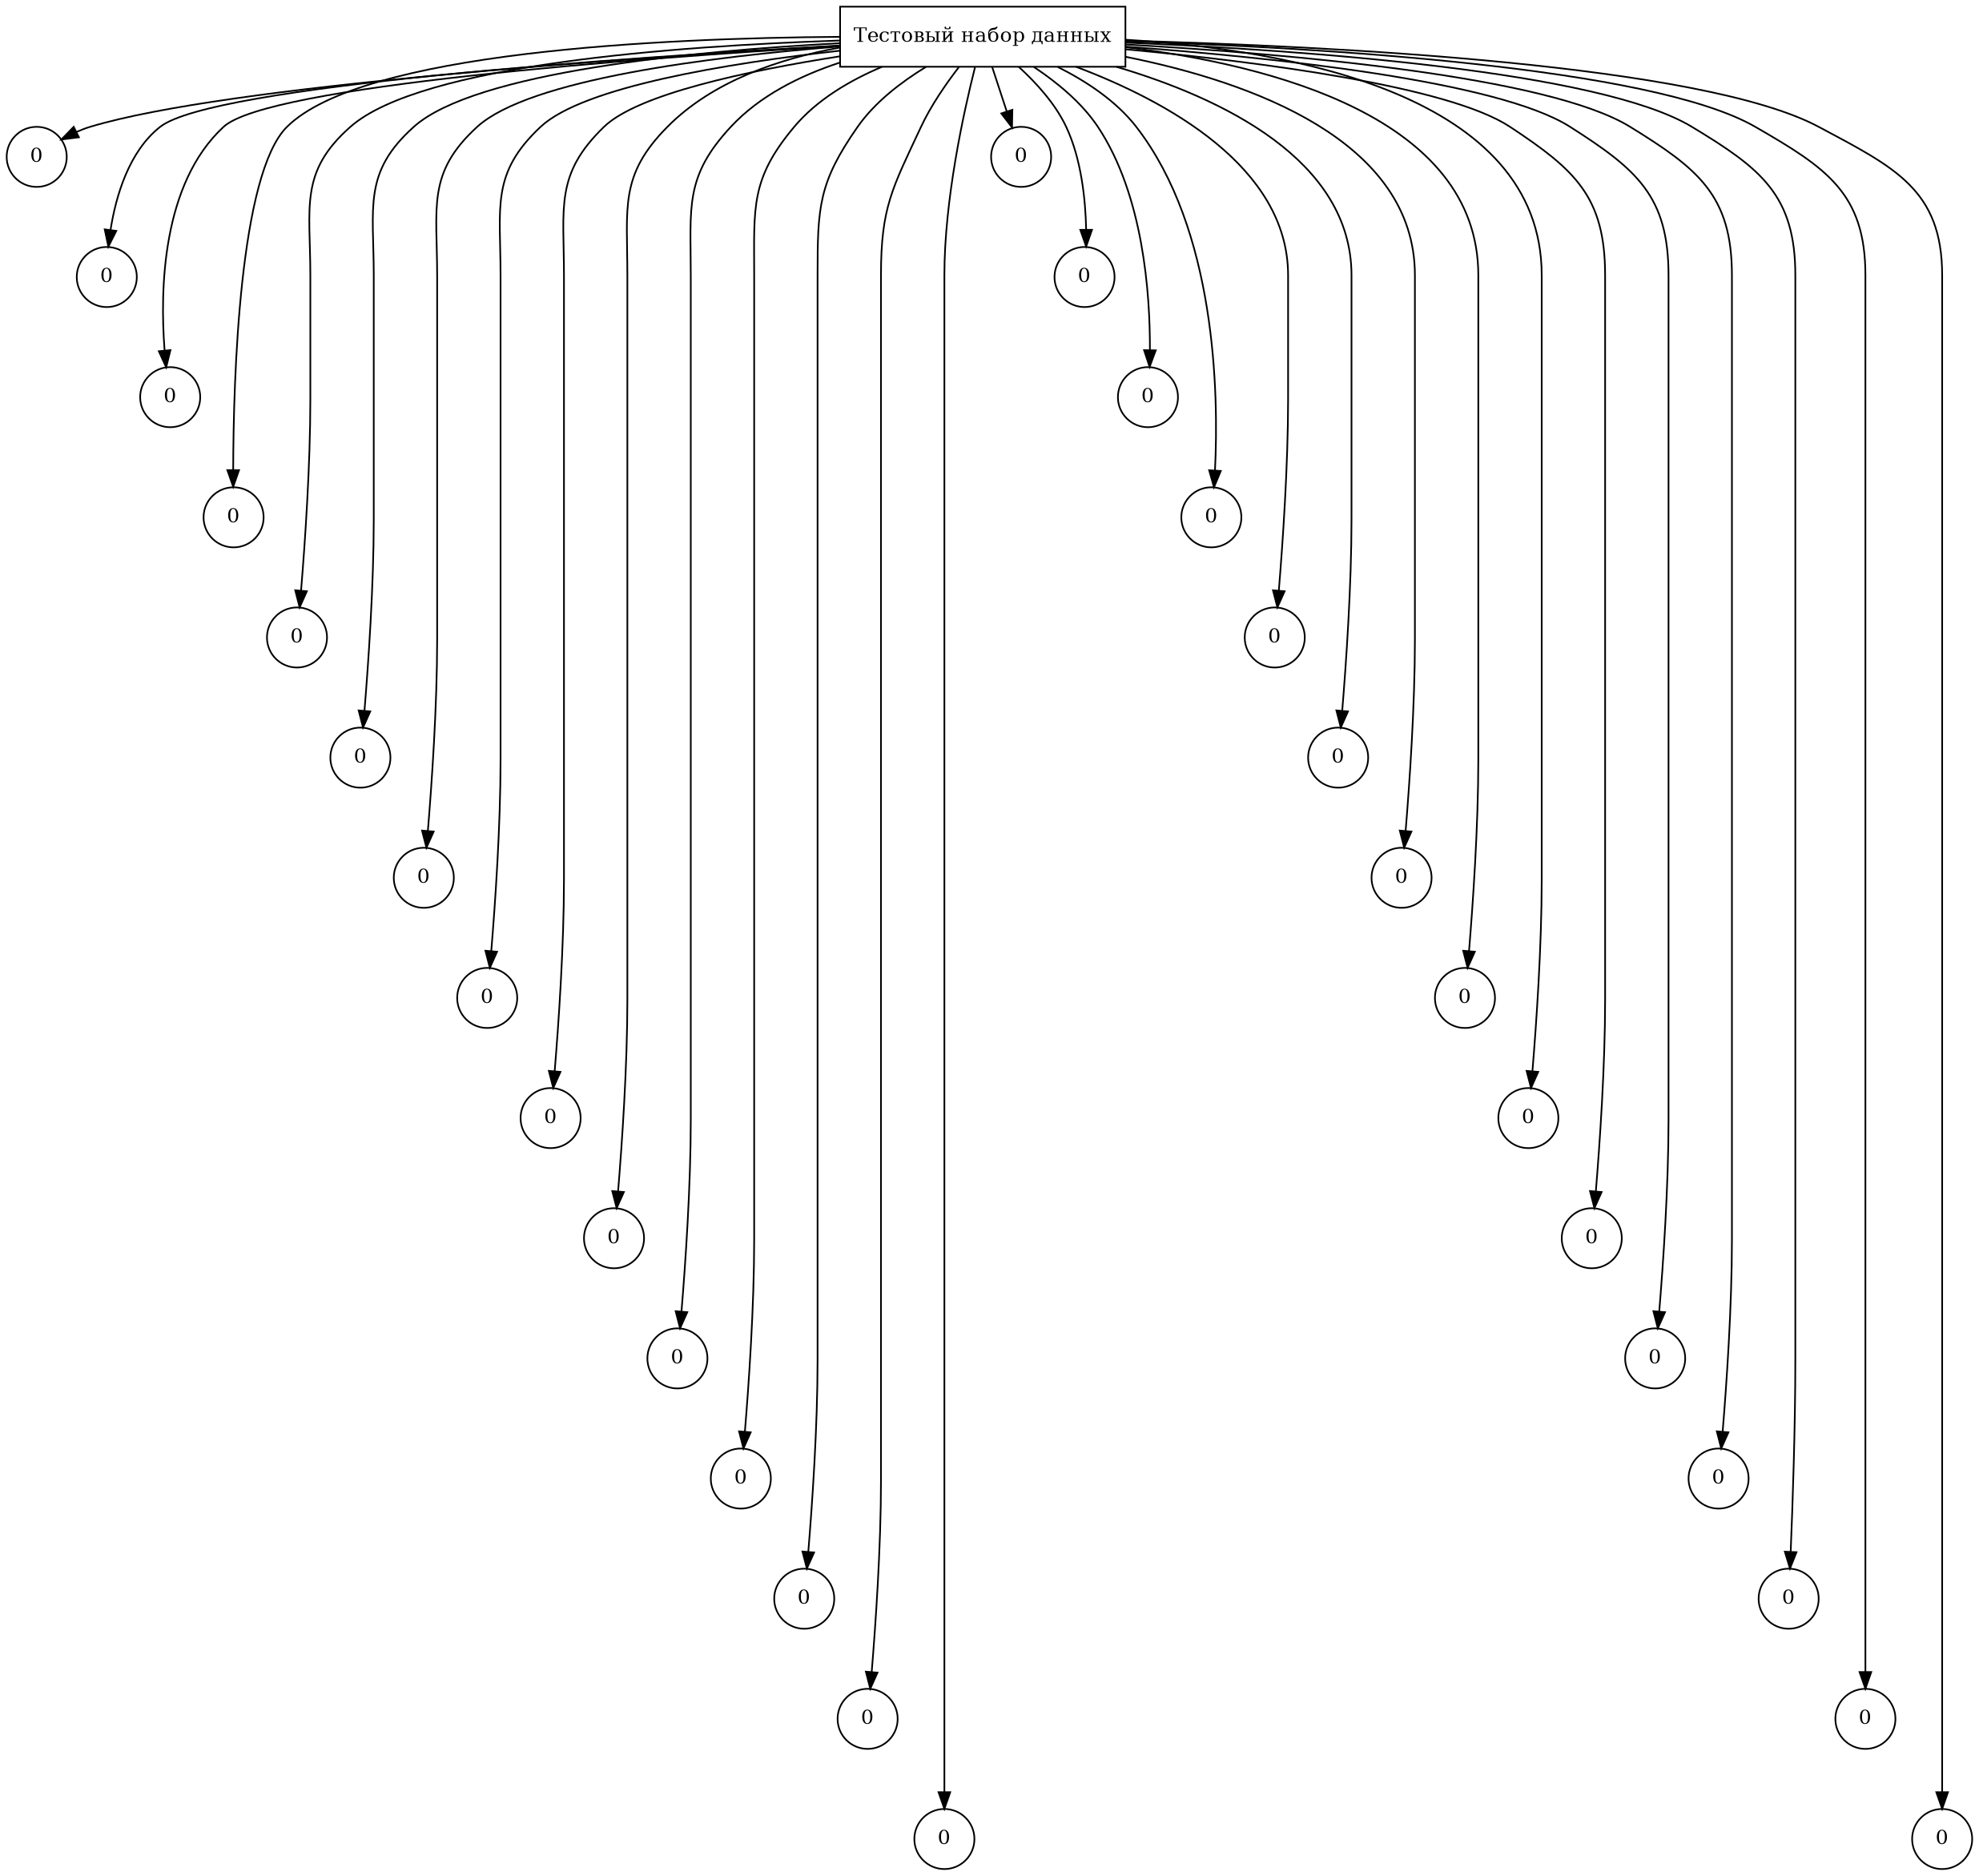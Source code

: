 digraph {
	node [fontsize=12,
		shape=circle
	];
	-1	[label="Тестовый набор данных",
		shape=box];
	0	[label=0];
	-1 -> 0	[minlen=1];
	1	[label=0];
	-1 -> 1	[minlen=2];
	2	[label=0];
	-1 -> 2	[minlen=3];
	3	[label=0];
	-1 -> 3	[minlen=4];
	4	[label=0];
	-1 -> 4	[minlen=5];
	5	[label=0];
	-1 -> 5	[minlen=6];
	6	[label=0];
	-1 -> 6	[minlen=7];
	7	[label=0];
	-1 -> 7	[minlen=8];
	8	[label=0];
	-1 -> 8	[minlen=9];
	9	[label=0];
	-1 -> 9	[minlen=10];
	10	[label=0];
	-1 -> 10	[minlen=11];
	11	[label=0];
	-1 -> 11	[minlen=12];
	12	[label=0];
	-1 -> 12	[minlen=13];
	13	[label=0];
	-1 -> 13	[minlen=14];
	14	[label=0];
	-1 -> 14	[minlen=15];
	15	[label=0];
	-1 -> 15	[minlen=1];
	16	[label=0];
	-1 -> 16	[minlen=2];
	17	[label=0];
	-1 -> 17	[minlen=3];
	18	[label=0];
	-1 -> 18	[minlen=4];
	19	[label=0];
	-1 -> 19	[minlen=5];
	20	[label=0];
	-1 -> 20	[minlen=6];
	21	[label=0];
	-1 -> 21	[minlen=7];
	22	[label=0];
	-1 -> 22	[minlen=8];
	23	[label=0];
	-1 -> 23	[minlen=9];
	24	[label=0];
	-1 -> 24	[minlen=10];
	25	[label=0];
	-1 -> 25	[minlen=11];
	26	[label=0];
	-1 -> 26	[minlen=12];
	27	[label=0];
	-1 -> 27	[minlen=13];
	28	[label=0];
	-1 -> 28	[minlen=14];
	29	[label=0];
	-1 -> 29	[minlen=15];
}
